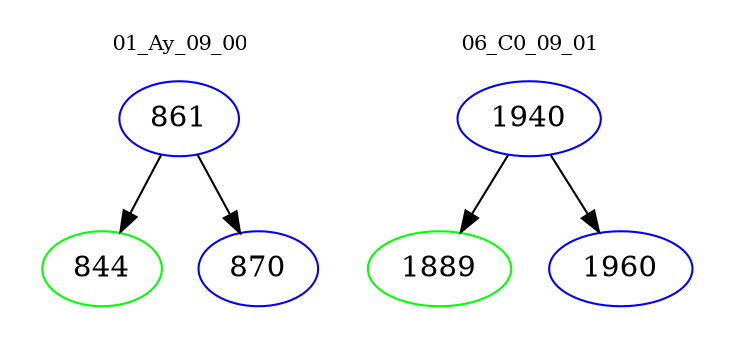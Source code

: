 digraph{
subgraph cluster_0 {
color = white
label = "01_Ay_09_00";
fontsize=10;
T0_861 [label="861", color="blue"]
T0_861 -> T0_844 [color="black"]
T0_844 [label="844", color="green"]
T0_861 -> T0_870 [color="black"]
T0_870 [label="870", color="blue"]
}
subgraph cluster_1 {
color = white
label = "06_C0_09_01";
fontsize=10;
T1_1940 [label="1940", color="blue"]
T1_1940 -> T1_1889 [color="black"]
T1_1889 [label="1889", color="green"]
T1_1940 -> T1_1960 [color="black"]
T1_1960 [label="1960", color="blue"]
}
}
